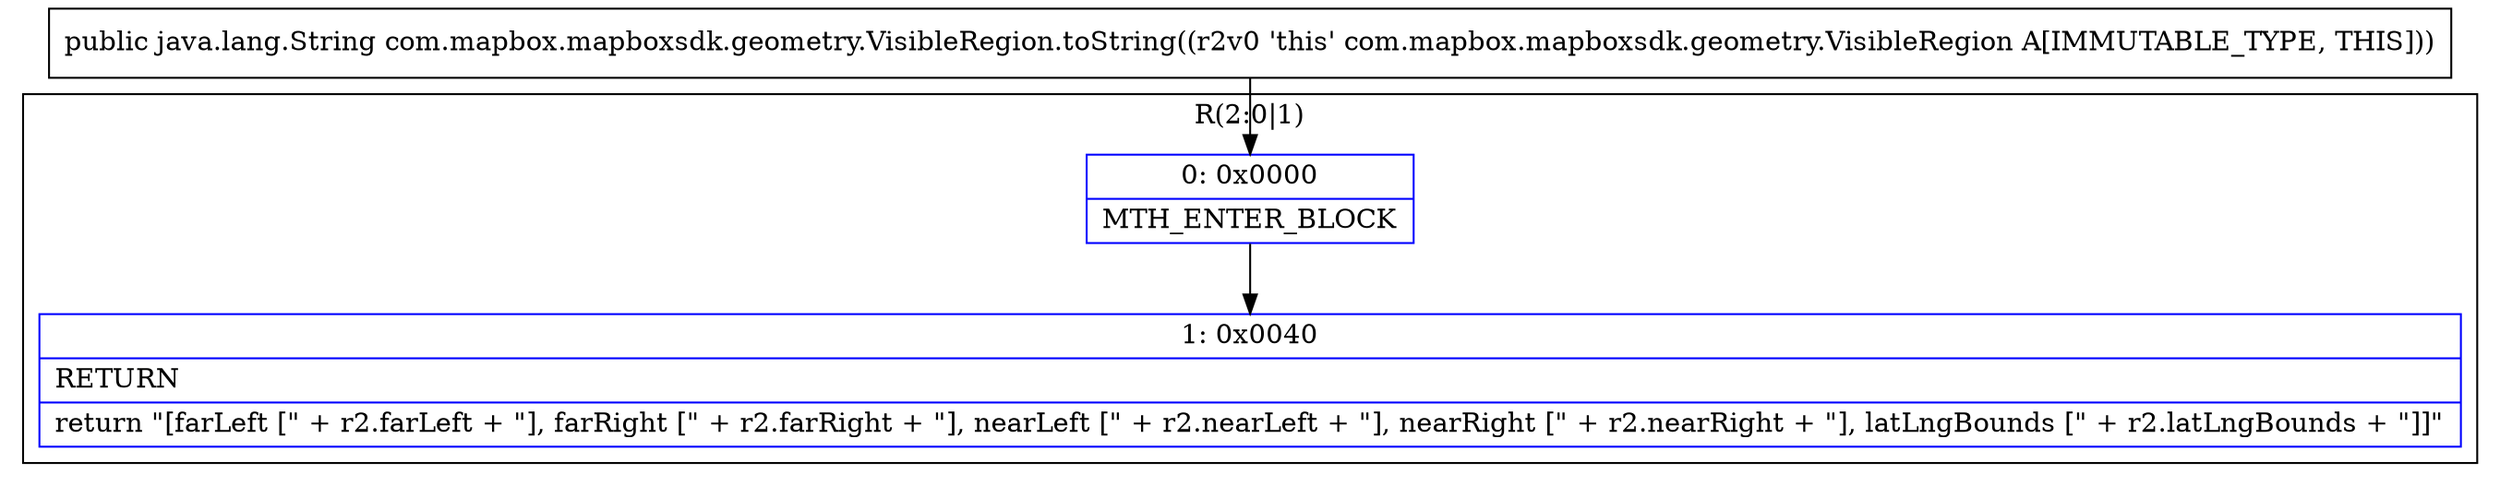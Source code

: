digraph "CFG forcom.mapbox.mapboxsdk.geometry.VisibleRegion.toString()Ljava\/lang\/String;" {
subgraph cluster_Region_1998382537 {
label = "R(2:0|1)";
node [shape=record,color=blue];
Node_0 [shape=record,label="{0\:\ 0x0000|MTH_ENTER_BLOCK\l}"];
Node_1 [shape=record,label="{1\:\ 0x0040|RETURN\l|return \"[farLeft [\" + r2.farLeft + \"], farRight [\" + r2.farRight + \"], nearLeft [\" + r2.nearLeft + \"], nearRight [\" + r2.nearRight + \"], latLngBounds [\" + r2.latLngBounds + \"]]\"\l}"];
}
MethodNode[shape=record,label="{public java.lang.String com.mapbox.mapboxsdk.geometry.VisibleRegion.toString((r2v0 'this' com.mapbox.mapboxsdk.geometry.VisibleRegion A[IMMUTABLE_TYPE, THIS])) }"];
MethodNode -> Node_0;
Node_0 -> Node_1;
}

